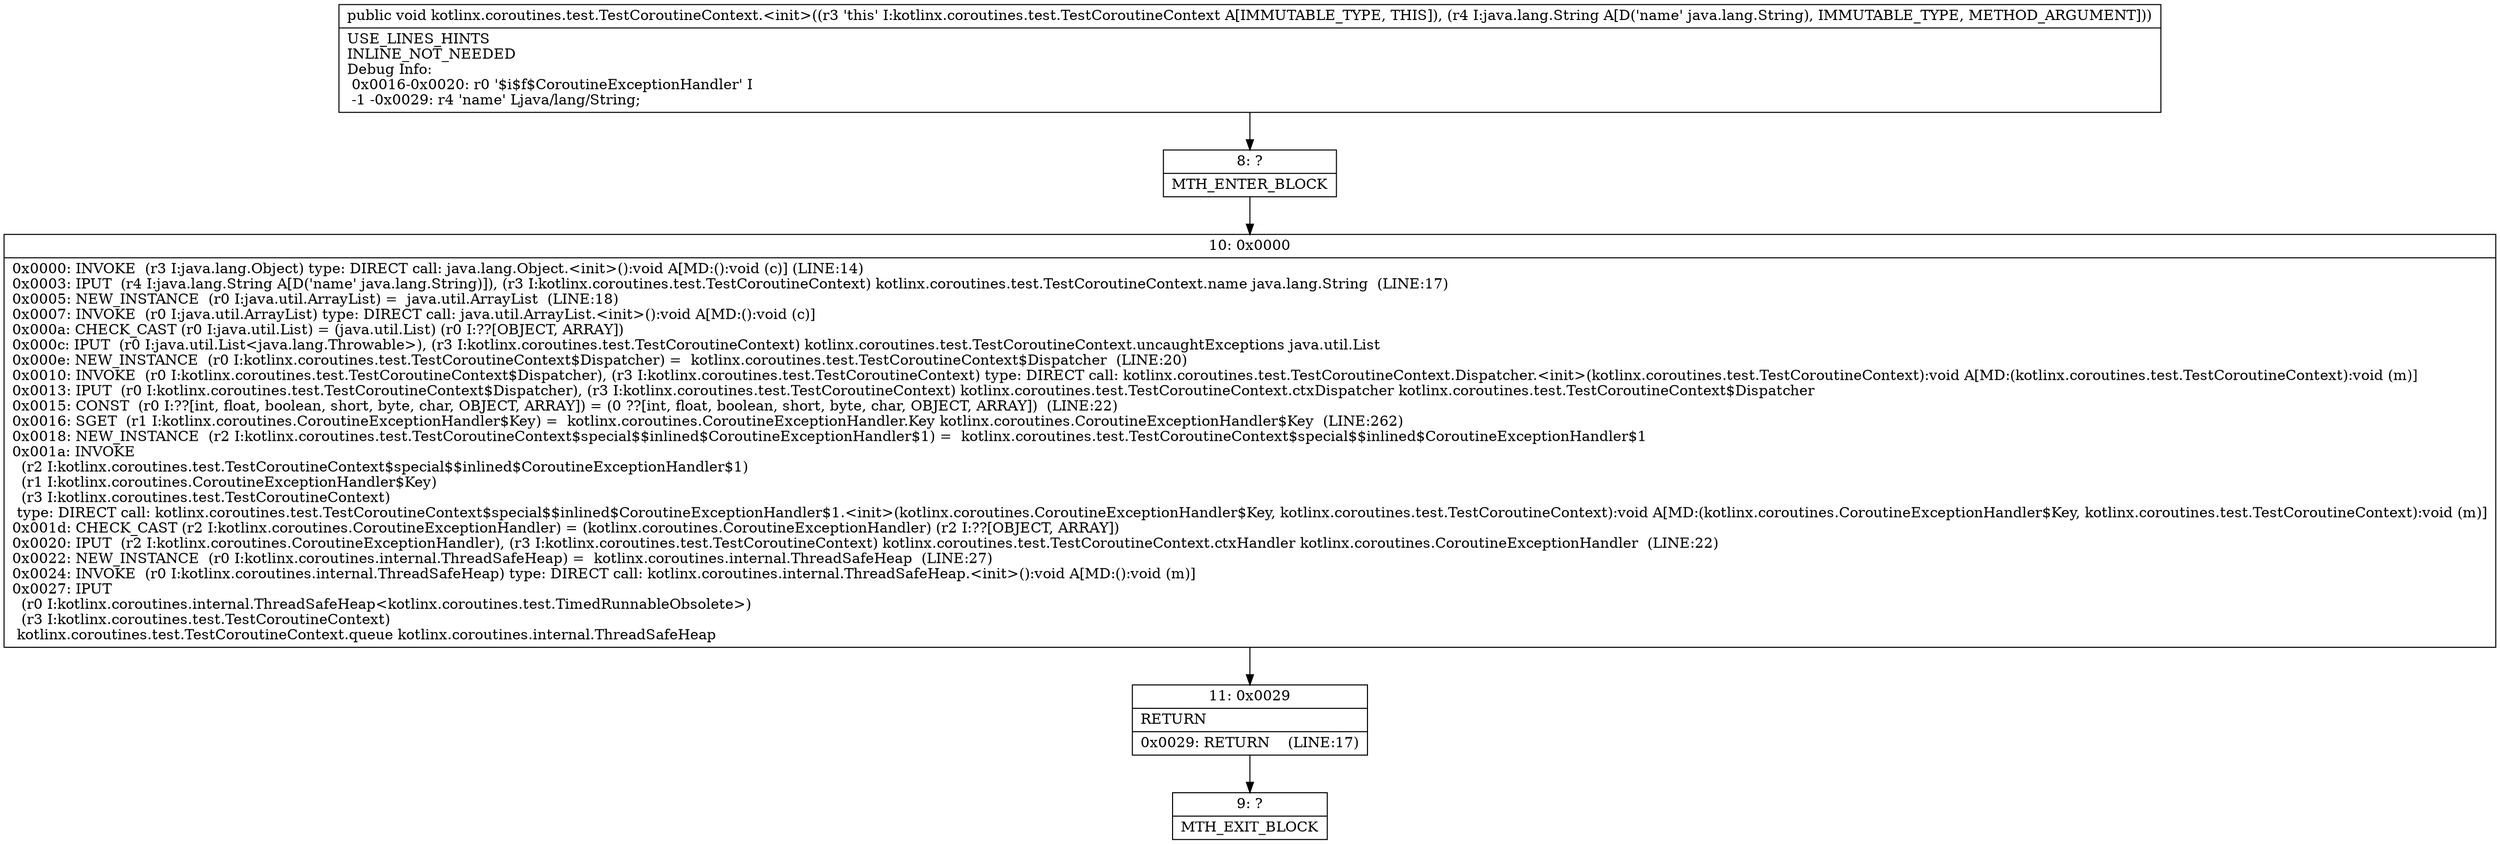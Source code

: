digraph "CFG forkotlinx.coroutines.test.TestCoroutineContext.\<init\>(Ljava\/lang\/String;)V" {
Node_8 [shape=record,label="{8\:\ ?|MTH_ENTER_BLOCK\l}"];
Node_10 [shape=record,label="{10\:\ 0x0000|0x0000: INVOKE  (r3 I:java.lang.Object) type: DIRECT call: java.lang.Object.\<init\>():void A[MD:():void (c)] (LINE:14)\l0x0003: IPUT  (r4 I:java.lang.String A[D('name' java.lang.String)]), (r3 I:kotlinx.coroutines.test.TestCoroutineContext) kotlinx.coroutines.test.TestCoroutineContext.name java.lang.String  (LINE:17)\l0x0005: NEW_INSTANCE  (r0 I:java.util.ArrayList) =  java.util.ArrayList  (LINE:18)\l0x0007: INVOKE  (r0 I:java.util.ArrayList) type: DIRECT call: java.util.ArrayList.\<init\>():void A[MD:():void (c)]\l0x000a: CHECK_CAST (r0 I:java.util.List) = (java.util.List) (r0 I:??[OBJECT, ARRAY]) \l0x000c: IPUT  (r0 I:java.util.List\<java.lang.Throwable\>), (r3 I:kotlinx.coroutines.test.TestCoroutineContext) kotlinx.coroutines.test.TestCoroutineContext.uncaughtExceptions java.util.List \l0x000e: NEW_INSTANCE  (r0 I:kotlinx.coroutines.test.TestCoroutineContext$Dispatcher) =  kotlinx.coroutines.test.TestCoroutineContext$Dispatcher  (LINE:20)\l0x0010: INVOKE  (r0 I:kotlinx.coroutines.test.TestCoroutineContext$Dispatcher), (r3 I:kotlinx.coroutines.test.TestCoroutineContext) type: DIRECT call: kotlinx.coroutines.test.TestCoroutineContext.Dispatcher.\<init\>(kotlinx.coroutines.test.TestCoroutineContext):void A[MD:(kotlinx.coroutines.test.TestCoroutineContext):void (m)]\l0x0013: IPUT  (r0 I:kotlinx.coroutines.test.TestCoroutineContext$Dispatcher), (r3 I:kotlinx.coroutines.test.TestCoroutineContext) kotlinx.coroutines.test.TestCoroutineContext.ctxDispatcher kotlinx.coroutines.test.TestCoroutineContext$Dispatcher \l0x0015: CONST  (r0 I:??[int, float, boolean, short, byte, char, OBJECT, ARRAY]) = (0 ??[int, float, boolean, short, byte, char, OBJECT, ARRAY])  (LINE:22)\l0x0016: SGET  (r1 I:kotlinx.coroutines.CoroutineExceptionHandler$Key) =  kotlinx.coroutines.CoroutineExceptionHandler.Key kotlinx.coroutines.CoroutineExceptionHandler$Key  (LINE:262)\l0x0018: NEW_INSTANCE  (r2 I:kotlinx.coroutines.test.TestCoroutineContext$special$$inlined$CoroutineExceptionHandler$1) =  kotlinx.coroutines.test.TestCoroutineContext$special$$inlined$CoroutineExceptionHandler$1 \l0x001a: INVOKE  \l  (r2 I:kotlinx.coroutines.test.TestCoroutineContext$special$$inlined$CoroutineExceptionHandler$1)\l  (r1 I:kotlinx.coroutines.CoroutineExceptionHandler$Key)\l  (r3 I:kotlinx.coroutines.test.TestCoroutineContext)\l type: DIRECT call: kotlinx.coroutines.test.TestCoroutineContext$special$$inlined$CoroutineExceptionHandler$1.\<init\>(kotlinx.coroutines.CoroutineExceptionHandler$Key, kotlinx.coroutines.test.TestCoroutineContext):void A[MD:(kotlinx.coroutines.CoroutineExceptionHandler$Key, kotlinx.coroutines.test.TestCoroutineContext):void (m)]\l0x001d: CHECK_CAST (r2 I:kotlinx.coroutines.CoroutineExceptionHandler) = (kotlinx.coroutines.CoroutineExceptionHandler) (r2 I:??[OBJECT, ARRAY]) \l0x0020: IPUT  (r2 I:kotlinx.coroutines.CoroutineExceptionHandler), (r3 I:kotlinx.coroutines.test.TestCoroutineContext) kotlinx.coroutines.test.TestCoroutineContext.ctxHandler kotlinx.coroutines.CoroutineExceptionHandler  (LINE:22)\l0x0022: NEW_INSTANCE  (r0 I:kotlinx.coroutines.internal.ThreadSafeHeap) =  kotlinx.coroutines.internal.ThreadSafeHeap  (LINE:27)\l0x0024: INVOKE  (r0 I:kotlinx.coroutines.internal.ThreadSafeHeap) type: DIRECT call: kotlinx.coroutines.internal.ThreadSafeHeap.\<init\>():void A[MD:():void (m)]\l0x0027: IPUT  \l  (r0 I:kotlinx.coroutines.internal.ThreadSafeHeap\<kotlinx.coroutines.test.TimedRunnableObsolete\>)\l  (r3 I:kotlinx.coroutines.test.TestCoroutineContext)\l kotlinx.coroutines.test.TestCoroutineContext.queue kotlinx.coroutines.internal.ThreadSafeHeap \l}"];
Node_11 [shape=record,label="{11\:\ 0x0029|RETURN\l|0x0029: RETURN    (LINE:17)\l}"];
Node_9 [shape=record,label="{9\:\ ?|MTH_EXIT_BLOCK\l}"];
MethodNode[shape=record,label="{public void kotlinx.coroutines.test.TestCoroutineContext.\<init\>((r3 'this' I:kotlinx.coroutines.test.TestCoroutineContext A[IMMUTABLE_TYPE, THIS]), (r4 I:java.lang.String A[D('name' java.lang.String), IMMUTABLE_TYPE, METHOD_ARGUMENT]))  | USE_LINES_HINTS\lINLINE_NOT_NEEDED\lDebug Info:\l  0x0016\-0x0020: r0 '$i$f$CoroutineExceptionHandler' I\l  \-1 \-0x0029: r4 'name' Ljava\/lang\/String;\l}"];
MethodNode -> Node_8;Node_8 -> Node_10;
Node_10 -> Node_11;
Node_11 -> Node_9;
}

